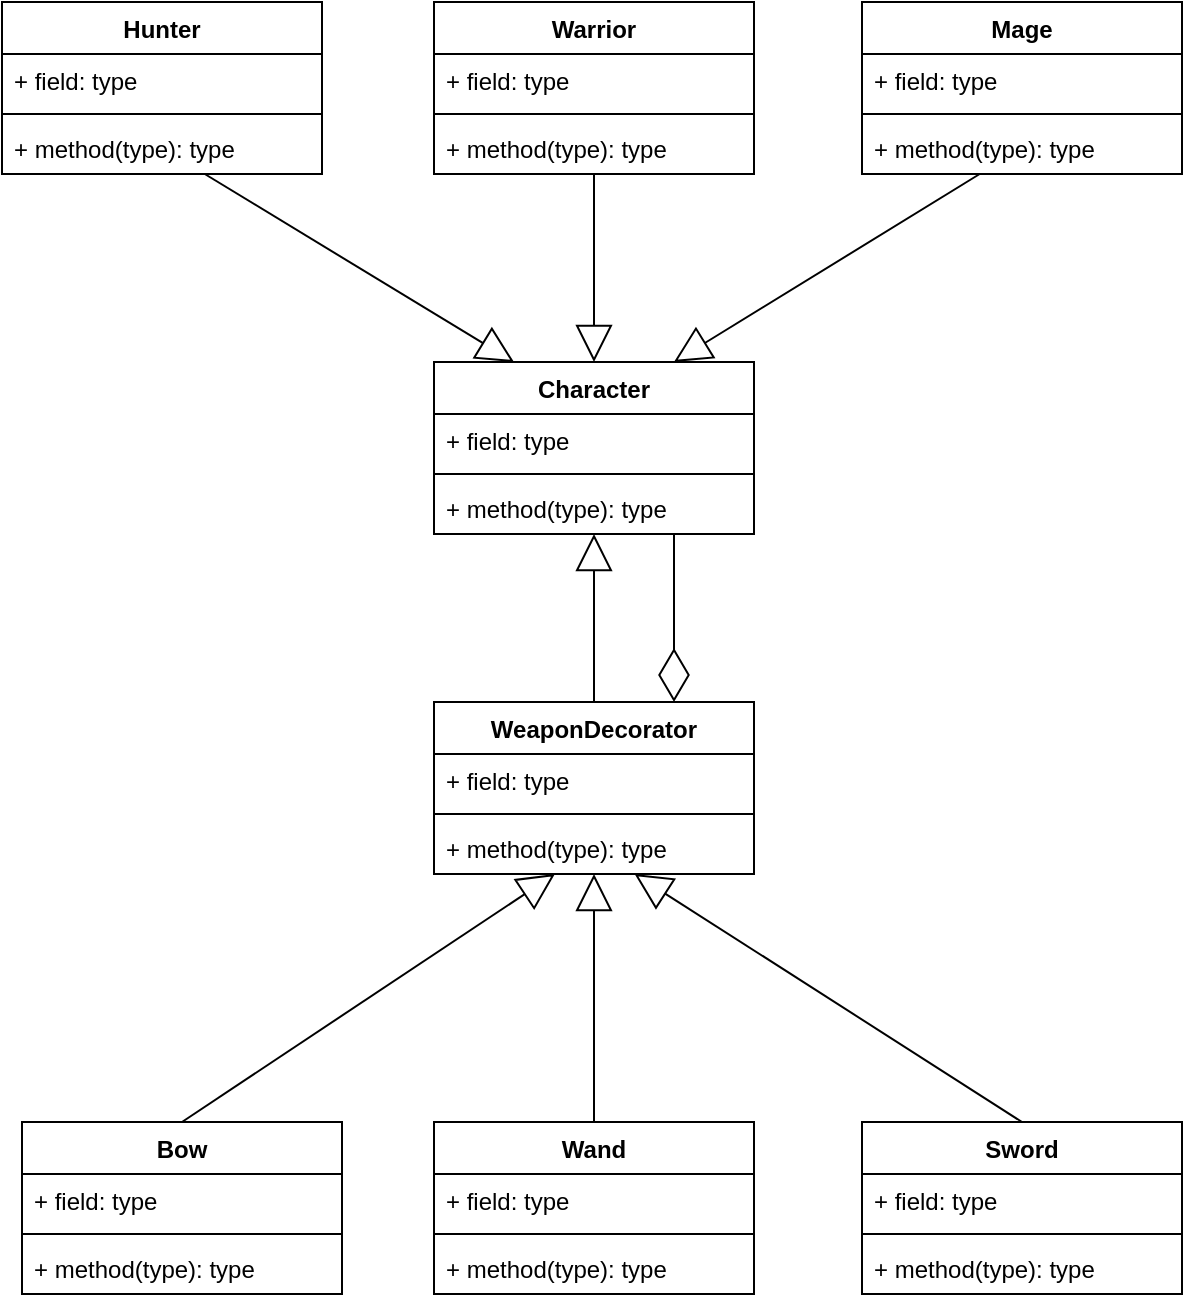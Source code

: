 <mxfile version="21.3.8" type="device">
  <diagram id="C5RBs43oDa-KdzZeNtuy" name="Page-1">
    <mxGraphModel dx="2049" dy="1137" grid="1" gridSize="10" guides="1" tooltips="1" connect="1" arrows="1" fold="1" page="1" pageScale="1" pageWidth="827" pageHeight="1169" math="0" shadow="0">
      <root>
        <mxCell id="WIyWlLk6GJQsqaUBKTNV-0" />
        <mxCell id="WIyWlLk6GJQsqaUBKTNV-1" parent="WIyWlLk6GJQsqaUBKTNV-0" />
        <mxCell id="39tnxgckWPIjvxvwJV2z-0" value="Hunter" style="swimlane;fontStyle=1;align=center;verticalAlign=top;childLayout=stackLayout;horizontal=1;startSize=26;horizontalStack=0;resizeParent=1;resizeParentMax=0;resizeLast=0;collapsible=1;marginBottom=0;whiteSpace=wrap;html=1;" vertex="1" parent="WIyWlLk6GJQsqaUBKTNV-1">
          <mxGeometry x="110" y="50" width="160" height="86" as="geometry" />
        </mxCell>
        <mxCell id="39tnxgckWPIjvxvwJV2z-1" value="+ field: type" style="text;strokeColor=none;fillColor=none;align=left;verticalAlign=top;spacingLeft=4;spacingRight=4;overflow=hidden;rotatable=0;points=[[0,0.5],[1,0.5]];portConstraint=eastwest;whiteSpace=wrap;html=1;" vertex="1" parent="39tnxgckWPIjvxvwJV2z-0">
          <mxGeometry y="26" width="160" height="26" as="geometry" />
        </mxCell>
        <mxCell id="39tnxgckWPIjvxvwJV2z-2" value="" style="line;strokeWidth=1;fillColor=none;align=left;verticalAlign=middle;spacingTop=-1;spacingLeft=3;spacingRight=3;rotatable=0;labelPosition=right;points=[];portConstraint=eastwest;strokeColor=inherit;" vertex="1" parent="39tnxgckWPIjvxvwJV2z-0">
          <mxGeometry y="52" width="160" height="8" as="geometry" />
        </mxCell>
        <mxCell id="39tnxgckWPIjvxvwJV2z-3" value="+ method(type): type" style="text;strokeColor=none;fillColor=none;align=left;verticalAlign=top;spacingLeft=4;spacingRight=4;overflow=hidden;rotatable=0;points=[[0,0.5],[1,0.5]];portConstraint=eastwest;whiteSpace=wrap;html=1;" vertex="1" parent="39tnxgckWPIjvxvwJV2z-0">
          <mxGeometry y="60" width="160" height="26" as="geometry" />
        </mxCell>
        <mxCell id="39tnxgckWPIjvxvwJV2z-4" value="Bow" style="swimlane;fontStyle=1;align=center;verticalAlign=top;childLayout=stackLayout;horizontal=1;startSize=26;horizontalStack=0;resizeParent=1;resizeParentMax=0;resizeLast=0;collapsible=1;marginBottom=0;whiteSpace=wrap;html=1;" vertex="1" parent="WIyWlLk6GJQsqaUBKTNV-1">
          <mxGeometry x="120" y="610" width="160" height="86" as="geometry" />
        </mxCell>
        <mxCell id="39tnxgckWPIjvxvwJV2z-5" value="+ field: type" style="text;strokeColor=none;fillColor=none;align=left;verticalAlign=top;spacingLeft=4;spacingRight=4;overflow=hidden;rotatable=0;points=[[0,0.5],[1,0.5]];portConstraint=eastwest;whiteSpace=wrap;html=1;" vertex="1" parent="39tnxgckWPIjvxvwJV2z-4">
          <mxGeometry y="26" width="160" height="26" as="geometry" />
        </mxCell>
        <mxCell id="39tnxgckWPIjvxvwJV2z-6" value="" style="line;strokeWidth=1;fillColor=none;align=left;verticalAlign=middle;spacingTop=-1;spacingLeft=3;spacingRight=3;rotatable=0;labelPosition=right;points=[];portConstraint=eastwest;strokeColor=inherit;" vertex="1" parent="39tnxgckWPIjvxvwJV2z-4">
          <mxGeometry y="52" width="160" height="8" as="geometry" />
        </mxCell>
        <mxCell id="39tnxgckWPIjvxvwJV2z-7" value="+ method(type): type" style="text;strokeColor=none;fillColor=none;align=left;verticalAlign=top;spacingLeft=4;spacingRight=4;overflow=hidden;rotatable=0;points=[[0,0.5],[1,0.5]];portConstraint=eastwest;whiteSpace=wrap;html=1;" vertex="1" parent="39tnxgckWPIjvxvwJV2z-4">
          <mxGeometry y="60" width="160" height="26" as="geometry" />
        </mxCell>
        <mxCell id="39tnxgckWPIjvxvwJV2z-8" value="Wand" style="swimlane;fontStyle=1;align=center;verticalAlign=top;childLayout=stackLayout;horizontal=1;startSize=26;horizontalStack=0;resizeParent=1;resizeParentMax=0;resizeLast=0;collapsible=1;marginBottom=0;whiteSpace=wrap;html=1;" vertex="1" parent="WIyWlLk6GJQsqaUBKTNV-1">
          <mxGeometry x="326" y="610" width="160" height="86" as="geometry" />
        </mxCell>
        <mxCell id="39tnxgckWPIjvxvwJV2z-9" value="+ field: type" style="text;strokeColor=none;fillColor=none;align=left;verticalAlign=top;spacingLeft=4;spacingRight=4;overflow=hidden;rotatable=0;points=[[0,0.5],[1,0.5]];portConstraint=eastwest;whiteSpace=wrap;html=1;" vertex="1" parent="39tnxgckWPIjvxvwJV2z-8">
          <mxGeometry y="26" width="160" height="26" as="geometry" />
        </mxCell>
        <mxCell id="39tnxgckWPIjvxvwJV2z-10" value="" style="line;strokeWidth=1;fillColor=none;align=left;verticalAlign=middle;spacingTop=-1;spacingLeft=3;spacingRight=3;rotatable=0;labelPosition=right;points=[];portConstraint=eastwest;strokeColor=inherit;" vertex="1" parent="39tnxgckWPIjvxvwJV2z-8">
          <mxGeometry y="52" width="160" height="8" as="geometry" />
        </mxCell>
        <mxCell id="39tnxgckWPIjvxvwJV2z-11" value="+ method(type): type" style="text;strokeColor=none;fillColor=none;align=left;verticalAlign=top;spacingLeft=4;spacingRight=4;overflow=hidden;rotatable=0;points=[[0,0.5],[1,0.5]];portConstraint=eastwest;whiteSpace=wrap;html=1;" vertex="1" parent="39tnxgckWPIjvxvwJV2z-8">
          <mxGeometry y="60" width="160" height="26" as="geometry" />
        </mxCell>
        <mxCell id="39tnxgckWPIjvxvwJV2z-12" value="WeaponDecorator" style="swimlane;fontStyle=1;align=center;verticalAlign=top;childLayout=stackLayout;horizontal=1;startSize=26;horizontalStack=0;resizeParent=1;resizeParentMax=0;resizeLast=0;collapsible=1;marginBottom=0;whiteSpace=wrap;html=1;" vertex="1" parent="WIyWlLk6GJQsqaUBKTNV-1">
          <mxGeometry x="326" y="400" width="160" height="86" as="geometry" />
        </mxCell>
        <mxCell id="39tnxgckWPIjvxvwJV2z-13" value="+ field: type" style="text;strokeColor=none;fillColor=none;align=left;verticalAlign=top;spacingLeft=4;spacingRight=4;overflow=hidden;rotatable=0;points=[[0,0.5],[1,0.5]];portConstraint=eastwest;whiteSpace=wrap;html=1;" vertex="1" parent="39tnxgckWPIjvxvwJV2z-12">
          <mxGeometry y="26" width="160" height="26" as="geometry" />
        </mxCell>
        <mxCell id="39tnxgckWPIjvxvwJV2z-14" value="" style="line;strokeWidth=1;fillColor=none;align=left;verticalAlign=middle;spacingTop=-1;spacingLeft=3;spacingRight=3;rotatable=0;labelPosition=right;points=[];portConstraint=eastwest;strokeColor=inherit;" vertex="1" parent="39tnxgckWPIjvxvwJV2z-12">
          <mxGeometry y="52" width="160" height="8" as="geometry" />
        </mxCell>
        <mxCell id="39tnxgckWPIjvxvwJV2z-15" value="+ method(type): type" style="text;strokeColor=none;fillColor=none;align=left;verticalAlign=top;spacingLeft=4;spacingRight=4;overflow=hidden;rotatable=0;points=[[0,0.5],[1,0.5]];portConstraint=eastwest;whiteSpace=wrap;html=1;" vertex="1" parent="39tnxgckWPIjvxvwJV2z-12">
          <mxGeometry y="60" width="160" height="26" as="geometry" />
        </mxCell>
        <mxCell id="39tnxgckWPIjvxvwJV2z-16" value="Sword" style="swimlane;fontStyle=1;align=center;verticalAlign=top;childLayout=stackLayout;horizontal=1;startSize=26;horizontalStack=0;resizeParent=1;resizeParentMax=0;resizeLast=0;collapsible=1;marginBottom=0;whiteSpace=wrap;html=1;" vertex="1" parent="WIyWlLk6GJQsqaUBKTNV-1">
          <mxGeometry x="540" y="610" width="160" height="86" as="geometry" />
        </mxCell>
        <mxCell id="39tnxgckWPIjvxvwJV2z-17" value="+ field: type" style="text;strokeColor=none;fillColor=none;align=left;verticalAlign=top;spacingLeft=4;spacingRight=4;overflow=hidden;rotatable=0;points=[[0,0.5],[1,0.5]];portConstraint=eastwest;whiteSpace=wrap;html=1;" vertex="1" parent="39tnxgckWPIjvxvwJV2z-16">
          <mxGeometry y="26" width="160" height="26" as="geometry" />
        </mxCell>
        <mxCell id="39tnxgckWPIjvxvwJV2z-18" value="" style="line;strokeWidth=1;fillColor=none;align=left;verticalAlign=middle;spacingTop=-1;spacingLeft=3;spacingRight=3;rotatable=0;labelPosition=right;points=[];portConstraint=eastwest;strokeColor=inherit;" vertex="1" parent="39tnxgckWPIjvxvwJV2z-16">
          <mxGeometry y="52" width="160" height="8" as="geometry" />
        </mxCell>
        <mxCell id="39tnxgckWPIjvxvwJV2z-19" value="+ method(type): type" style="text;strokeColor=none;fillColor=none;align=left;verticalAlign=top;spacingLeft=4;spacingRight=4;overflow=hidden;rotatable=0;points=[[0,0.5],[1,0.5]];portConstraint=eastwest;whiteSpace=wrap;html=1;" vertex="1" parent="39tnxgckWPIjvxvwJV2z-16">
          <mxGeometry y="60" width="160" height="26" as="geometry" />
        </mxCell>
        <mxCell id="39tnxgckWPIjvxvwJV2z-20" value="Character" style="swimlane;fontStyle=1;align=center;verticalAlign=top;childLayout=stackLayout;horizontal=1;startSize=26;horizontalStack=0;resizeParent=1;resizeParentMax=0;resizeLast=0;collapsible=1;marginBottom=0;whiteSpace=wrap;html=1;" vertex="1" parent="WIyWlLk6GJQsqaUBKTNV-1">
          <mxGeometry x="326" y="230" width="160" height="86" as="geometry" />
        </mxCell>
        <mxCell id="39tnxgckWPIjvxvwJV2z-21" value="+ field: type" style="text;strokeColor=none;fillColor=none;align=left;verticalAlign=top;spacingLeft=4;spacingRight=4;overflow=hidden;rotatable=0;points=[[0,0.5],[1,0.5]];portConstraint=eastwest;whiteSpace=wrap;html=1;" vertex="1" parent="39tnxgckWPIjvxvwJV2z-20">
          <mxGeometry y="26" width="160" height="26" as="geometry" />
        </mxCell>
        <mxCell id="39tnxgckWPIjvxvwJV2z-22" value="" style="line;strokeWidth=1;fillColor=none;align=left;verticalAlign=middle;spacingTop=-1;spacingLeft=3;spacingRight=3;rotatable=0;labelPosition=right;points=[];portConstraint=eastwest;strokeColor=inherit;" vertex="1" parent="39tnxgckWPIjvxvwJV2z-20">
          <mxGeometry y="52" width="160" height="8" as="geometry" />
        </mxCell>
        <mxCell id="39tnxgckWPIjvxvwJV2z-23" value="+ method(type): type" style="text;strokeColor=none;fillColor=none;align=left;verticalAlign=top;spacingLeft=4;spacingRight=4;overflow=hidden;rotatable=0;points=[[0,0.5],[1,0.5]];portConstraint=eastwest;whiteSpace=wrap;html=1;" vertex="1" parent="39tnxgckWPIjvxvwJV2z-20">
          <mxGeometry y="60" width="160" height="26" as="geometry" />
        </mxCell>
        <mxCell id="39tnxgckWPIjvxvwJV2z-24" value="Warrior" style="swimlane;fontStyle=1;align=center;verticalAlign=top;childLayout=stackLayout;horizontal=1;startSize=26;horizontalStack=0;resizeParent=1;resizeParentMax=0;resizeLast=0;collapsible=1;marginBottom=0;whiteSpace=wrap;html=1;" vertex="1" parent="WIyWlLk6GJQsqaUBKTNV-1">
          <mxGeometry x="326" y="50" width="160" height="86" as="geometry" />
        </mxCell>
        <mxCell id="39tnxgckWPIjvxvwJV2z-25" value="+ field: type" style="text;strokeColor=none;fillColor=none;align=left;verticalAlign=top;spacingLeft=4;spacingRight=4;overflow=hidden;rotatable=0;points=[[0,0.5],[1,0.5]];portConstraint=eastwest;whiteSpace=wrap;html=1;" vertex="1" parent="39tnxgckWPIjvxvwJV2z-24">
          <mxGeometry y="26" width="160" height="26" as="geometry" />
        </mxCell>
        <mxCell id="39tnxgckWPIjvxvwJV2z-26" value="" style="line;strokeWidth=1;fillColor=none;align=left;verticalAlign=middle;spacingTop=-1;spacingLeft=3;spacingRight=3;rotatable=0;labelPosition=right;points=[];portConstraint=eastwest;strokeColor=inherit;" vertex="1" parent="39tnxgckWPIjvxvwJV2z-24">
          <mxGeometry y="52" width="160" height="8" as="geometry" />
        </mxCell>
        <mxCell id="39tnxgckWPIjvxvwJV2z-27" value="+ method(type): type" style="text;strokeColor=none;fillColor=none;align=left;verticalAlign=top;spacingLeft=4;spacingRight=4;overflow=hidden;rotatable=0;points=[[0,0.5],[1,0.5]];portConstraint=eastwest;whiteSpace=wrap;html=1;" vertex="1" parent="39tnxgckWPIjvxvwJV2z-24">
          <mxGeometry y="60" width="160" height="26" as="geometry" />
        </mxCell>
        <mxCell id="39tnxgckWPIjvxvwJV2z-28" value="Mage" style="swimlane;fontStyle=1;align=center;verticalAlign=top;childLayout=stackLayout;horizontal=1;startSize=26;horizontalStack=0;resizeParent=1;resizeParentMax=0;resizeLast=0;collapsible=1;marginBottom=0;whiteSpace=wrap;html=1;" vertex="1" parent="WIyWlLk6GJQsqaUBKTNV-1">
          <mxGeometry x="540" y="50" width="160" height="86" as="geometry" />
        </mxCell>
        <mxCell id="39tnxgckWPIjvxvwJV2z-29" value="+ field: type" style="text;strokeColor=none;fillColor=none;align=left;verticalAlign=top;spacingLeft=4;spacingRight=4;overflow=hidden;rotatable=0;points=[[0,0.5],[1,0.5]];portConstraint=eastwest;whiteSpace=wrap;html=1;" vertex="1" parent="39tnxgckWPIjvxvwJV2z-28">
          <mxGeometry y="26" width="160" height="26" as="geometry" />
        </mxCell>
        <mxCell id="39tnxgckWPIjvxvwJV2z-30" value="" style="line;strokeWidth=1;fillColor=none;align=left;verticalAlign=middle;spacingTop=-1;spacingLeft=3;spacingRight=3;rotatable=0;labelPosition=right;points=[];portConstraint=eastwest;strokeColor=inherit;" vertex="1" parent="39tnxgckWPIjvxvwJV2z-28">
          <mxGeometry y="52" width="160" height="8" as="geometry" />
        </mxCell>
        <mxCell id="39tnxgckWPIjvxvwJV2z-31" value="+ method(type): type" style="text;strokeColor=none;fillColor=none;align=left;verticalAlign=top;spacingLeft=4;spacingRight=4;overflow=hidden;rotatable=0;points=[[0,0.5],[1,0.5]];portConstraint=eastwest;whiteSpace=wrap;html=1;" vertex="1" parent="39tnxgckWPIjvxvwJV2z-28">
          <mxGeometry y="60" width="160" height="26" as="geometry" />
        </mxCell>
        <mxCell id="39tnxgckWPIjvxvwJV2z-33" value="" style="endArrow=block;endSize=16;endFill=0;html=1;rounded=0;exitX=0.5;exitY=0;exitDx=0;exitDy=0;" edge="1" parent="WIyWlLk6GJQsqaUBKTNV-1" source="39tnxgckWPIjvxvwJV2z-16" target="39tnxgckWPIjvxvwJV2z-15">
          <mxGeometry width="160" relative="1" as="geometry">
            <mxPoint x="560" y="420" as="sourcePoint" />
            <mxPoint x="590" y="540" as="targetPoint" />
          </mxGeometry>
        </mxCell>
        <mxCell id="39tnxgckWPIjvxvwJV2z-34" value="" style="endArrow=block;endSize=16;endFill=0;html=1;rounded=0;exitX=0.5;exitY=0;exitDx=0;exitDy=0;" edge="1" parent="WIyWlLk6GJQsqaUBKTNV-1" source="39tnxgckWPIjvxvwJV2z-8" target="39tnxgckWPIjvxvwJV2z-15">
          <mxGeometry width="160" relative="1" as="geometry">
            <mxPoint x="570" y="430" as="sourcePoint" />
            <mxPoint x="730" y="430" as="targetPoint" />
          </mxGeometry>
        </mxCell>
        <mxCell id="39tnxgckWPIjvxvwJV2z-35" value="" style="endArrow=block;endSize=16;endFill=0;html=1;rounded=0;exitX=0.5;exitY=0;exitDx=0;exitDy=0;" edge="1" parent="WIyWlLk6GJQsqaUBKTNV-1" source="39tnxgckWPIjvxvwJV2z-4" target="39tnxgckWPIjvxvwJV2z-15">
          <mxGeometry width="160" relative="1" as="geometry">
            <mxPoint x="110" y="520" as="sourcePoint" />
            <mxPoint x="270" y="520" as="targetPoint" />
          </mxGeometry>
        </mxCell>
        <mxCell id="39tnxgckWPIjvxvwJV2z-36" value="" style="endArrow=block;endSize=16;endFill=0;html=1;rounded=0;exitX=0.5;exitY=0;exitDx=0;exitDy=0;" edge="1" parent="WIyWlLk6GJQsqaUBKTNV-1" source="39tnxgckWPIjvxvwJV2z-12" target="39tnxgckWPIjvxvwJV2z-23">
          <mxGeometry width="160" relative="1" as="geometry">
            <mxPoint x="300" y="360" as="sourcePoint" />
            <mxPoint x="230" y="400" as="targetPoint" />
          </mxGeometry>
        </mxCell>
        <mxCell id="39tnxgckWPIjvxvwJV2z-38" value="" style="endArrow=block;endSize=16;endFill=0;html=1;rounded=0;entryX=0.5;entryY=0;entryDx=0;entryDy=0;" edge="1" parent="WIyWlLk6GJQsqaUBKTNV-1" source="39tnxgckWPIjvxvwJV2z-27" target="39tnxgckWPIjvxvwJV2z-20">
          <mxGeometry width="160" relative="1" as="geometry">
            <mxPoint x="90" y="240" as="sourcePoint" />
            <mxPoint x="250" y="240" as="targetPoint" />
          </mxGeometry>
        </mxCell>
        <mxCell id="39tnxgckWPIjvxvwJV2z-39" value="" style="endArrow=block;endSize=16;endFill=0;html=1;rounded=0;entryX=0.25;entryY=0;entryDx=0;entryDy=0;" edge="1" parent="WIyWlLk6GJQsqaUBKTNV-1" source="39tnxgckWPIjvxvwJV2z-3" target="39tnxgckWPIjvxvwJV2z-20">
          <mxGeometry width="160" relative="1" as="geometry">
            <mxPoint x="150" y="180" as="sourcePoint" />
            <mxPoint x="310" y="180" as="targetPoint" />
          </mxGeometry>
        </mxCell>
        <mxCell id="39tnxgckWPIjvxvwJV2z-40" value="" style="endArrow=block;endSize=16;endFill=0;html=1;rounded=0;entryX=0.75;entryY=0;entryDx=0;entryDy=0;" edge="1" parent="WIyWlLk6GJQsqaUBKTNV-1" source="39tnxgckWPIjvxvwJV2z-31" target="39tnxgckWPIjvxvwJV2z-20">
          <mxGeometry width="160" relative="1" as="geometry">
            <mxPoint x="110" y="260" as="sourcePoint" />
            <mxPoint x="270" y="260" as="targetPoint" />
          </mxGeometry>
        </mxCell>
        <mxCell id="39tnxgckWPIjvxvwJV2z-41" value="" style="endArrow=diamondThin;endFill=0;endSize=24;html=1;rounded=0;entryX=0.75;entryY=0;entryDx=0;entryDy=0;exitX=0.75;exitY=1;exitDx=0;exitDy=0;exitPerimeter=0;" edge="1" parent="WIyWlLk6GJQsqaUBKTNV-1" source="39tnxgckWPIjvxvwJV2z-23" target="39tnxgckWPIjvxvwJV2z-12">
          <mxGeometry width="160" relative="1" as="geometry">
            <mxPoint x="560" y="390" as="sourcePoint" />
            <mxPoint x="650" y="340" as="targetPoint" />
            <Array as="points" />
          </mxGeometry>
        </mxCell>
      </root>
    </mxGraphModel>
  </diagram>
</mxfile>
